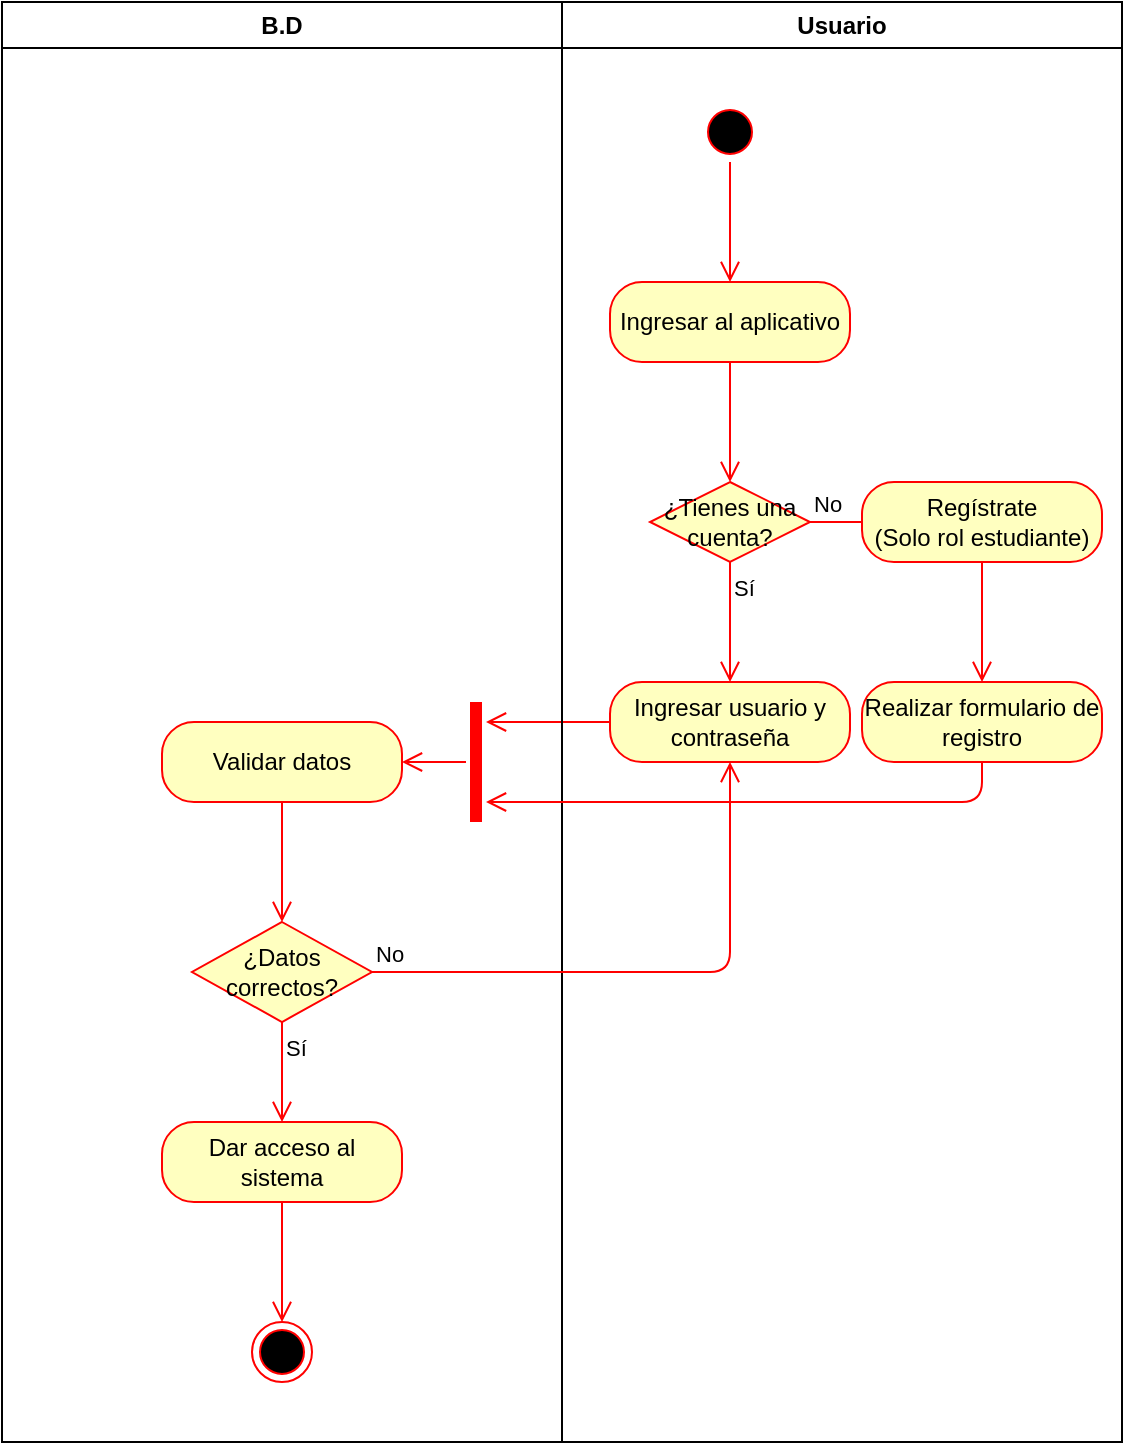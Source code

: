 <mxfile version="15.2.9" type="device" pages="3"><diagram id="512YaVCOr5hp1mdivb_A" name="Inicio de sesión"><mxGraphModel dx="694" dy="825" grid="1" gridSize="10" guides="1" tooltips="1" connect="1" arrows="1" fold="1" page="1" pageScale="1" pageWidth="827" pageHeight="1169" math="0" shadow="0"><root><mxCell id="0"/><mxCell id="1" parent="0"/><mxCell id="JD4V0S5bUHblqm5_zRs--7" value="Ingresar al aplicativo" style="rounded=1;whiteSpace=wrap;html=1;arcSize=40;fontColor=#000000;fillColor=#ffffc0;strokeColor=#ff0000;" vertex="1" parent="1"><mxGeometry x="424" y="220" width="120" height="40" as="geometry"/></mxCell><mxCell id="JD4V0S5bUHblqm5_zRs--8" value="" style="edgeStyle=orthogonalEdgeStyle;html=1;verticalAlign=bottom;endArrow=open;endSize=8;strokeColor=#ff0000;" edge="1" source="JD4V0S5bUHblqm5_zRs--7" parent="1"><mxGeometry relative="1" as="geometry"><mxPoint x="484" y="320" as="targetPoint"/></mxGeometry></mxCell><mxCell id="JD4V0S5bUHblqm5_zRs--13" value="" style="ellipse;html=1;shape=startState;fillColor=#000000;strokeColor=#ff0000;" vertex="1" parent="1"><mxGeometry x="469" y="130" width="30" height="30" as="geometry"/></mxCell><mxCell id="JD4V0S5bUHblqm5_zRs--14" value="" style="edgeStyle=orthogonalEdgeStyle;html=1;verticalAlign=bottom;endArrow=open;endSize=8;strokeColor=#ff0000;" edge="1" source="JD4V0S5bUHblqm5_zRs--13" parent="1"><mxGeometry relative="1" as="geometry"><mxPoint x="484" y="220" as="targetPoint"/></mxGeometry></mxCell><mxCell id="JD4V0S5bUHblqm5_zRs--15" value="¿Tienes una cuenta?" style="rhombus;whiteSpace=wrap;html=1;fillColor=#ffffc0;strokeColor=#ff0000;" vertex="1" parent="1"><mxGeometry x="444" y="320" width="80" height="40" as="geometry"/></mxCell><mxCell id="JD4V0S5bUHblqm5_zRs--16" value="No" style="edgeStyle=orthogonalEdgeStyle;html=1;align=left;verticalAlign=bottom;endArrow=open;endSize=8;strokeColor=#ff0000;" edge="1" source="JD4V0S5bUHblqm5_zRs--15" parent="1"><mxGeometry x="-1" relative="1" as="geometry"><mxPoint x="560" y="340" as="targetPoint"/></mxGeometry></mxCell><mxCell id="JD4V0S5bUHblqm5_zRs--17" value="Sí" style="edgeStyle=orthogonalEdgeStyle;html=1;align=left;verticalAlign=top;endArrow=open;endSize=8;strokeColor=#ff0000;" edge="1" source="JD4V0S5bUHblqm5_zRs--15" parent="1"><mxGeometry x="-1" relative="1" as="geometry"><mxPoint x="484" y="420" as="targetPoint"/></mxGeometry></mxCell><mxCell id="JD4V0S5bUHblqm5_zRs--20" value="Ingresar usuario y contraseña" style="rounded=1;whiteSpace=wrap;html=1;arcSize=40;fontColor=#000000;fillColor=#ffffc0;strokeColor=#ff0000;" vertex="1" parent="1"><mxGeometry x="424" y="420" width="120" height="40" as="geometry"/></mxCell><mxCell id="JD4V0S5bUHblqm5_zRs--21" value="" style="edgeStyle=orthogonalEdgeStyle;html=1;verticalAlign=bottom;endArrow=open;endSize=8;strokeColor=#ff0000;exitX=0;exitY=0.5;exitDx=0;exitDy=0;" edge="1" source="JD4V0S5bUHblqm5_zRs--20" parent="1"><mxGeometry relative="1" as="geometry"><mxPoint x="362" y="440" as="targetPoint"/><mxPoint x="416" y="440" as="sourcePoint"/><Array as="points"/></mxGeometry></mxCell><mxCell id="JD4V0S5bUHblqm5_zRs--27" value="Usuario" style="swimlane;whiteSpace=wrap" vertex="1" parent="1"><mxGeometry x="400" y="80" width="280" height="720" as="geometry"/></mxCell><mxCell id="JD4V0S5bUHblqm5_zRs--43" value="Realizar formulario de registro" style="rounded=1;whiteSpace=wrap;html=1;arcSize=40;fontColor=#000000;fillColor=#ffffc0;strokeColor=#ff0000;" vertex="1" parent="JD4V0S5bUHblqm5_zRs--27"><mxGeometry x="150" y="340" width="120" height="40" as="geometry"/></mxCell><mxCell id="JD4V0S5bUHblqm5_zRs--18" value="Regístrate&lt;br&gt;(Solo rol estudiante)" style="rounded=1;whiteSpace=wrap;html=1;arcSize=40;fontColor=#000000;fillColor=#ffffc0;strokeColor=#ff0000;" vertex="1" parent="JD4V0S5bUHblqm5_zRs--27"><mxGeometry x="150" y="240" width="120" height="40" as="geometry"/></mxCell><mxCell id="JD4V0S5bUHblqm5_zRs--19" value="" style="edgeStyle=orthogonalEdgeStyle;html=1;verticalAlign=bottom;endArrow=open;endSize=8;strokeColor=#ff0000;" edge="1" source="JD4V0S5bUHblqm5_zRs--18" parent="JD4V0S5bUHblqm5_zRs--27" target="JD4V0S5bUHblqm5_zRs--43"><mxGeometry relative="1" as="geometry"><mxPoint x="220" y="340" as="targetPoint"/><Array as="points"/></mxGeometry></mxCell><mxCell id="JD4V0S5bUHblqm5_zRs--36" value="B.D" style="swimlane;whiteSpace=wrap" vertex="1" parent="1"><mxGeometry x="120" y="80" width="280" height="720" as="geometry"/></mxCell><mxCell id="JD4V0S5bUHblqm5_zRs--22" value="Validar datos" style="rounded=1;whiteSpace=wrap;html=1;arcSize=40;fontColor=#000000;fillColor=#ffffc0;strokeColor=#ff0000;" vertex="1" parent="JD4V0S5bUHblqm5_zRs--36"><mxGeometry x="80" y="360" width="120" height="40" as="geometry"/></mxCell><mxCell id="JD4V0S5bUHblqm5_zRs--23" value="" style="edgeStyle=orthogonalEdgeStyle;html=1;verticalAlign=bottom;endArrow=open;endSize=8;strokeColor=#ff0000;" edge="1" source="JD4V0S5bUHblqm5_zRs--22" parent="JD4V0S5bUHblqm5_zRs--36"><mxGeometry relative="1" as="geometry"><mxPoint x="140" y="460" as="targetPoint"/></mxGeometry></mxCell><mxCell id="JD4V0S5bUHblqm5_zRs--40" value="Dar acceso al sistema" style="rounded=1;whiteSpace=wrap;html=1;arcSize=40;fontColor=#000000;fillColor=#ffffc0;strokeColor=#ff0000;" vertex="1" parent="JD4V0S5bUHblqm5_zRs--36"><mxGeometry x="80" y="560" width="120" height="40" as="geometry"/></mxCell><mxCell id="JD4V0S5bUHblqm5_zRs--41" value="" style="edgeStyle=orthogonalEdgeStyle;html=1;verticalAlign=bottom;endArrow=open;endSize=8;strokeColor=#ff0000;" edge="1" source="JD4V0S5bUHblqm5_zRs--40" parent="JD4V0S5bUHblqm5_zRs--36"><mxGeometry relative="1" as="geometry"><mxPoint x="140" y="660" as="targetPoint"/></mxGeometry></mxCell><mxCell id="JD4V0S5bUHblqm5_zRs--42" value="" style="ellipse;html=1;shape=endState;fillColor=#000000;strokeColor=#ff0000;" vertex="1" parent="JD4V0S5bUHblqm5_zRs--36"><mxGeometry x="125" y="660" width="30" height="30" as="geometry"/></mxCell><mxCell id="JD4V0S5bUHblqm5_zRs--50" value="¿Datos correctos?" style="rhombus;whiteSpace=wrap;html=1;fillColor=#ffffc0;strokeColor=#ff0000;" vertex="1" parent="JD4V0S5bUHblqm5_zRs--36"><mxGeometry x="95" y="460" width="90" height="50" as="geometry"/></mxCell><mxCell id="JD4V0S5bUHblqm5_zRs--52" value="Sí" style="edgeStyle=orthogonalEdgeStyle;html=1;align=left;verticalAlign=top;endArrow=open;endSize=8;strokeColor=#ff0000;entryX=0.5;entryY=0;entryDx=0;entryDy=0;" edge="1" parent="JD4V0S5bUHblqm5_zRs--36" source="JD4V0S5bUHblqm5_zRs--50" target="JD4V0S5bUHblqm5_zRs--40"><mxGeometry x="-1" relative="1" as="geometry"><mxPoint x="135" y="560" as="targetPoint"/></mxGeometry></mxCell><mxCell id="JD4V0S5bUHblqm5_zRs--56" value="" style="edgeStyle=orthogonalEdgeStyle;html=1;verticalAlign=bottom;endArrow=open;endSize=8;strokeColor=#ff0000;entryX=1;entryY=0.5;entryDx=0;entryDy=0;" edge="1" source="JD4V0S5bUHblqm5_zRs--55" parent="JD4V0S5bUHblqm5_zRs--36" target="JD4V0S5bUHblqm5_zRs--22"><mxGeometry relative="1" as="geometry"><mxPoint x="220" y="330" as="targetPoint"/></mxGeometry></mxCell><mxCell id="JD4V0S5bUHblqm5_zRs--55" value="" style="shape=line;html=1;strokeWidth=6;strokeColor=#ff0000;fillColor=#FFFFFF;direction=north;" vertex="1" parent="JD4V0S5bUHblqm5_zRs--36"><mxGeometry x="232" y="350" width="10" height="60" as="geometry"/></mxCell><mxCell id="JD4V0S5bUHblqm5_zRs--51" value="No" style="edgeStyle=orthogonalEdgeStyle;html=1;align=left;verticalAlign=bottom;endArrow=open;endSize=8;strokeColor=#ff0000;" edge="1" parent="1" source="JD4V0S5bUHblqm5_zRs--50" target="JD4V0S5bUHblqm5_zRs--20"><mxGeometry x="-1" relative="1" as="geometry"><mxPoint x="479" y="460" as="targetPoint"/></mxGeometry></mxCell><mxCell id="JD4V0S5bUHblqm5_zRs--44" value="" style="edgeStyle=orthogonalEdgeStyle;html=1;verticalAlign=bottom;endArrow=open;endSize=8;strokeColor=#ff0000;exitX=0.5;exitY=1;exitDx=0;exitDy=0;" edge="1" source="JD4V0S5bUHblqm5_zRs--43" parent="1"><mxGeometry relative="1" as="geometry"><mxPoint x="362" y="480" as="targetPoint"/><mxPoint x="601.941" y="460" as="sourcePoint"/><Array as="points"><mxPoint x="610" y="480"/></Array></mxGeometry></mxCell></root></mxGraphModel></diagram><diagram id="IO4G1YkcjPXbvFlEpPRW" name="Modificar datos"><mxGraphModel dx="590" dy="701" grid="1" gridSize="10" guides="1" tooltips="1" connect="1" arrows="1" fold="1" page="1" pageScale="1" pageWidth="827" pageHeight="1169" math="0" shadow="0"><root><mxCell id="L8wgyeSS43B4aaHy-9Is-0"/><mxCell id="L8wgyeSS43B4aaHy-9Is-1" parent="L8wgyeSS43B4aaHy-9Is-0"/><mxCell id="TLYefcTj3oukqqI290Xc-0" value="B.D" style="swimlane;whiteSpace=wrap" vertex="1" parent="L8wgyeSS43B4aaHy-9Is-1"><mxGeometry x="40" y="80" width="320" height="640" as="geometry"/></mxCell><mxCell id="TLYefcTj3oukqqI290Xc-11" value="Guardar datos" style="rounded=1;whiteSpace=wrap;html=1;arcSize=40;fontColor=#000000;fillColor=#ffffc0;strokeColor=#ff0000;" vertex="1" parent="TLYefcTj3oukqqI290Xc-0"><mxGeometry x="80" y="465" width="120" height="40" as="geometry"/></mxCell><mxCell id="TLYefcTj3oukqqI290Xc-12" value="" style="edgeStyle=orthogonalEdgeStyle;html=1;verticalAlign=bottom;endArrow=open;endSize=8;strokeColor=#ff0000;exitX=0.5;exitY=1;exitDx=0;exitDy=0;" edge="1" source="TLYefcTj3oukqqI290Xc-11" parent="TLYefcTj3oukqqI290Xc-0"><mxGeometry relative="1" as="geometry"><mxPoint x="140" y="570" as="targetPoint"/><mxPoint x="140" y="530" as="sourcePoint"/></mxGeometry></mxCell><mxCell id="TLYefcTj3oukqqI290Xc-13" value="" style="ellipse;html=1;shape=endState;fillColor=#000000;strokeColor=#ff0000;" vertex="1" parent="TLYefcTj3oukqqI290Xc-0"><mxGeometry x="125" y="570" width="30" height="30" as="geometry"/></mxCell><mxCell id="TLYefcTj3oukqqI290Xc-31" value="" style="shape=line;html=1;strokeWidth=6;strokeColor=#ff0000;fillColor=#FFFFFF;direction=south;" vertex="1" parent="TLYefcTj3oukqqI290Xc-0"><mxGeometry x="240" y="470" width="10" height="80" as="geometry"/></mxCell><mxCell id="TLYefcTj3oukqqI290Xc-32" value="" style="edgeStyle=orthogonalEdgeStyle;html=1;verticalAlign=bottom;endArrow=open;endSize=8;strokeColor=#ff0000;entryX=1;entryY=0.5;entryDx=0;entryDy=0;" edge="1" source="TLYefcTj3oukqqI290Xc-31" parent="TLYefcTj3oukqqI290Xc-0" target="TLYefcTj3oukqqI290Xc-11"><mxGeometry relative="1" as="geometry"><mxPoint x="320" y="610" as="targetPoint"/><Array as="points"><mxPoint x="230" y="485"/><mxPoint x="230" y="485"/></Array></mxGeometry></mxCell><mxCell id="TLYefcTj3oukqqI290Xc-33" value="" style="shape=line;html=1;strokeWidth=6;strokeColor=#ff0000;fillColor=#FFFFFF;direction=south;" vertex="1" parent="TLYefcTj3oukqqI290Xc-0"><mxGeometry x="240" y="270" width="10" height="60" as="geometry"/></mxCell><mxCell id="TLYefcTj3oukqqI290Xc-35" value="" style="edgeStyle=orthogonalEdgeStyle;html=1;verticalAlign=bottom;endArrow=open;endSize=8;strokeColor=#ff0000;exitX=0.5;exitY=0;exitDx=0;exitDy=0;" edge="1" parent="TLYefcTj3oukqqI290Xc-0" source="TLYefcTj3oukqqI290Xc-11" target="TLYefcTj3oukqqI290Xc-33"><mxGeometry relative="1" as="geometry"><mxPoint x="240" y="300" as="targetPoint"/><mxPoint x="150" y="515" as="sourcePoint"/><Array as="points"><mxPoint x="140" y="300"/></Array></mxGeometry></mxCell><mxCell id="TLYefcTj3oukqqI290Xc-4" value="Estudiantes" style="swimlane;whiteSpace=wrap;startSize=23;" vertex="1" parent="L8wgyeSS43B4aaHy-9Is-1"><mxGeometry x="360" y="80" width="280" height="640" as="geometry"/></mxCell><mxCell id="20zDrVNytLh08wFUk0cW-0" value="" style="ellipse;html=1;shape=startState;fillColor=#000000;strokeColor=#ff0000;" vertex="1" parent="TLYefcTj3oukqqI290Xc-4"><mxGeometry x="125" y="50" width="30" height="30" as="geometry"/></mxCell><mxCell id="20zDrVNytLh08wFUk0cW-1" value="" style="edgeStyle=orthogonalEdgeStyle;html=1;verticalAlign=bottom;endArrow=open;endSize=8;strokeColor=#ff0000;" edge="1" source="20zDrVNytLh08wFUk0cW-0" parent="TLYefcTj3oukqqI290Xc-4"><mxGeometry relative="1" as="geometry"><mxPoint x="140" y="120" as="targetPoint"/></mxGeometry></mxCell><mxCell id="20zDrVNytLh08wFUk0cW-2" value="Iniciar sesión desde el rol estudiante" style="rounded=1;whiteSpace=wrap;html=1;arcSize=40;fontColor=#000000;fillColor=#ffffc0;strokeColor=#ff0000;" vertex="1" parent="TLYefcTj3oukqqI290Xc-4"><mxGeometry x="80" y="220" width="120" height="40" as="geometry"/></mxCell><mxCell id="20zDrVNytLh08wFUk0cW-3" value="" style="edgeStyle=orthogonalEdgeStyle;html=1;verticalAlign=bottom;endArrow=open;endSize=8;strokeColor=#ff0000;" edge="1" source="20zDrVNytLh08wFUk0cW-2" parent="TLYefcTj3oukqqI290Xc-4"><mxGeometry relative="1" as="geometry"><mxPoint x="140" y="300" as="targetPoint"/></mxGeometry></mxCell><mxCell id="20zDrVNytLh08wFUk0cW-6" value="Entrar a la pestaña &quot;Ver perfil&quot;" style="rounded=1;whiteSpace=wrap;html=1;arcSize=40;fontColor=#000000;fillColor=#ffffc0;strokeColor=#ff0000;" vertex="1" parent="TLYefcTj3oukqqI290Xc-4"><mxGeometry x="80" y="300" width="120" height="40" as="geometry"/></mxCell><mxCell id="20zDrVNytLh08wFUk0cW-7" value="" style="edgeStyle=orthogonalEdgeStyle;html=1;verticalAlign=bottom;endArrow=open;endSize=8;strokeColor=#ff0000;entryX=0.5;entryY=0;entryDx=0;entryDy=0;" edge="1" source="20zDrVNytLh08wFUk0cW-6" parent="TLYefcTj3oukqqI290Xc-4" target="20zDrVNytLh08wFUk0cW-8"><mxGeometry relative="1" as="geometry"><mxPoint x="140" y="440" as="targetPoint"/></mxGeometry></mxCell><mxCell id="20zDrVNytLh08wFUk0cW-8" value="Buscar opción&amp;nbsp; &quot;Editar datos&quot;" style="rounded=1;whiteSpace=wrap;html=1;arcSize=40;fontColor=#000000;fillColor=#ffffc0;strokeColor=#ff0000;" vertex="1" parent="TLYefcTj3oukqqI290Xc-4"><mxGeometry x="80" y="380" width="120" height="40" as="geometry"/></mxCell><mxCell id="TLYefcTj3oukqqI290Xc-6" value="¿Cuál es tu rol?" style="rhombus;whiteSpace=wrap;html=1;fillColor=#ffffc0;strokeColor=#ff0000;" vertex="1" parent="TLYefcTj3oukqqI290Xc-4"><mxGeometry x="95" y="120" width="90" height="60" as="geometry"/></mxCell><mxCell id="TLYefcTj3oukqqI290Xc-7" value="Profesor" style="edgeStyle=orthogonalEdgeStyle;html=1;align=left;verticalAlign=bottom;endArrow=open;endSize=8;strokeColor=#ff0000;" edge="1" source="TLYefcTj3oukqqI290Xc-6" parent="TLYefcTj3oukqqI290Xc-4"><mxGeometry x="-0.715" y="4" relative="1" as="geometry"><mxPoint x="360" y="151" as="targetPoint"/><mxPoint as="offset"/></mxGeometry></mxCell><mxCell id="TLYefcTj3oukqqI290Xc-8" value="Estudiante" style="edgeStyle=orthogonalEdgeStyle;html=1;align=left;verticalAlign=top;endArrow=open;endSize=8;strokeColor=#ff0000;entryX=0.5;entryY=0;entryDx=0;entryDy=0;" edge="1" source="TLYefcTj3oukqqI290Xc-6" parent="TLYefcTj3oukqqI290Xc-4" target="20zDrVNytLh08wFUk0cW-2"><mxGeometry x="-1" relative="1" as="geometry"><mxPoint x="140" y="260" as="targetPoint"/><Array as="points"/></mxGeometry></mxCell><mxCell id="NWD6PBmPkwgkl4V4VAf3-0" value="Modificar datos" style="rounded=1;whiteSpace=wrap;html=1;arcSize=40;fontColor=#000000;fillColor=#ffffc0;strokeColor=#ff0000;" vertex="1" parent="TLYefcTj3oukqqI290Xc-4"><mxGeometry x="80" y="464.5" width="120" height="40" as="geometry"/></mxCell><mxCell id="TLYefcTj3oukqqI290Xc-22" value="" style="edgeStyle=orthogonalEdgeStyle;html=1;verticalAlign=bottom;endArrow=open;endSize=8;strokeColor=#ff0000;entryX=0.5;entryY=0;entryDx=0;entryDy=0;exitX=0.5;exitY=1;exitDx=0;exitDy=0;" edge="1" parent="TLYefcTj3oukqqI290Xc-4" source="20zDrVNytLh08wFUk0cW-8" target="NWD6PBmPkwgkl4V4VAf3-0"><mxGeometry relative="1" as="geometry"><mxPoint x="160" y="400" as="targetPoint"/><mxPoint x="160" y="360" as="sourcePoint"/></mxGeometry></mxCell><mxCell id="TLYefcTj3oukqqI290Xc-5" value="Admin" style="swimlane;whiteSpace=wrap" vertex="1" parent="L8wgyeSS43B4aaHy-9Is-1"><mxGeometry x="640" y="80" width="280" height="640" as="geometry"/></mxCell><mxCell id="TLYefcTj3oukqqI290Xc-9" value="Iniciar sesión desde el rol administrador" style="rounded=1;whiteSpace=wrap;html=1;arcSize=40;fontColor=#000000;fillColor=#ffffc0;strokeColor=#ff0000;" vertex="1" parent="TLYefcTj3oukqqI290Xc-5"><mxGeometry x="80" y="130" width="120" height="40" as="geometry"/></mxCell><mxCell id="TLYefcTj3oukqqI290Xc-10" value="" style="edgeStyle=orthogonalEdgeStyle;html=1;verticalAlign=bottom;endArrow=open;endSize=8;strokeColor=#ff0000;" edge="1" source="TLYefcTj3oukqqI290Xc-9" parent="TLYefcTj3oukqqI290Xc-5" target="TLYefcTj3oukqqI290Xc-14"><mxGeometry relative="1" as="geometry"><mxPoint x="140" y="230" as="targetPoint"/></mxGeometry></mxCell><mxCell id="TLYefcTj3oukqqI290Xc-14" value="Entrar a la pestaña &quot;Gestionar&quot;" style="rounded=1;whiteSpace=wrap;html=1;arcSize=40;fontColor=#000000;fillColor=#ffffc0;strokeColor=#ff0000;" vertex="1" parent="TLYefcTj3oukqqI290Xc-5"><mxGeometry x="80" y="220" width="120" height="40" as="geometry"/></mxCell><mxCell id="TLYefcTj3oukqqI290Xc-15" value="" style="edgeStyle=orthogonalEdgeStyle;html=1;verticalAlign=bottom;endArrow=open;endSize=8;strokeColor=#ff0000;" edge="1" source="TLYefcTj3oukqqI290Xc-14" parent="TLYefcTj3oukqqI290Xc-5"><mxGeometry relative="1" as="geometry"><mxPoint x="140" y="300" as="targetPoint"/></mxGeometry></mxCell><mxCell id="TLYefcTj3oukqqI290Xc-25" value="Buscar opción &lt;br&gt;&quot;Editar datos de profesor&quot;" style="rounded=1;whiteSpace=wrap;html=1;arcSize=40;fontColor=#000000;fillColor=#ffffc0;strokeColor=#ff0000;" vertex="1" parent="TLYefcTj3oukqqI290Xc-5"><mxGeometry x="80" y="300" width="120" height="40" as="geometry"/></mxCell><mxCell id="TLYefcTj3oukqqI290Xc-26" value="" style="edgeStyle=orthogonalEdgeStyle;html=1;verticalAlign=bottom;endArrow=open;endSize=8;strokeColor=#ff0000;" edge="1" source="TLYefcTj3oukqqI290Xc-25" parent="TLYefcTj3oukqqI290Xc-5"><mxGeometry relative="1" as="geometry"><mxPoint x="140" y="380" as="targetPoint"/></mxGeometry></mxCell><mxCell id="TLYefcTj3oukqqI290Xc-27" value="Seleccionar al profesor/ra" style="rounded=1;whiteSpace=wrap;html=1;arcSize=40;fontColor=#000000;fillColor=#ffffc0;strokeColor=#ff0000;" vertex="1" parent="TLYefcTj3oukqqI290Xc-5"><mxGeometry x="80" y="380" width="120" height="40" as="geometry"/></mxCell><mxCell id="TLYefcTj3oukqqI290Xc-28" value="" style="edgeStyle=orthogonalEdgeStyle;html=1;verticalAlign=bottom;endArrow=open;endSize=8;strokeColor=#ff0000;entryX=0.5;entryY=0;entryDx=0;entryDy=0;" edge="1" source="TLYefcTj3oukqqI290Xc-27" parent="TLYefcTj3oukqqI290Xc-5" target="TLYefcTj3oukqqI290Xc-29"><mxGeometry relative="1" as="geometry"><mxPoint x="140" y="480" as="targetPoint"/></mxGeometry></mxCell><mxCell id="TLYefcTj3oukqqI290Xc-29" value="Modificar datos" style="rounded=1;whiteSpace=wrap;html=1;arcSize=40;fontColor=#000000;fillColor=#ffffc0;strokeColor=#ff0000;" vertex="1" parent="TLYefcTj3oukqqI290Xc-5"><mxGeometry x="80" y="464.5" width="120" height="40" as="geometry"/></mxCell><mxCell id="TLYefcTj3oukqqI290Xc-30" value="" style="edgeStyle=orthogonalEdgeStyle;html=1;verticalAlign=bottom;endArrow=open;endSize=8;strokeColor=#ff0000;" edge="1" source="TLYefcTj3oukqqI290Xc-29" parent="TLYefcTj3oukqqI290Xc-5"><mxGeometry relative="1" as="geometry"><mxPoint x="-350" y="540" as="targetPoint"/><Array as="points"><mxPoint x="140" y="540"/></Array></mxGeometry></mxCell><mxCell id="TLYefcTj3oukqqI290Xc-36" value="" style="edgeStyle=orthogonalEdgeStyle;html=1;verticalAlign=bottom;endArrow=open;endSize=8;strokeColor=#ff0000;entryX=0;entryY=0.5;entryDx=0;entryDy=0;" edge="1" parent="L8wgyeSS43B4aaHy-9Is-1" source="TLYefcTj3oukqqI290Xc-33" target="20zDrVNytLh08wFUk0cW-6"><mxGeometry relative="1" as="geometry"><mxPoint x="320" y="380" as="targetPoint"/><mxPoint x="230" y="555" as="sourcePoint"/><Array as="points"><mxPoint x="360" y="400"/><mxPoint x="360" y="400"/></Array></mxGeometry></mxCell><mxCell id="TLYefcTj3oukqqI290Xc-37" value="" style="edgeStyle=orthogonalEdgeStyle;html=1;verticalAlign=bottom;endArrow=open;endSize=8;strokeColor=#ff0000;entryX=0;entryY=0.5;entryDx=0;entryDy=0;" edge="1" parent="L8wgyeSS43B4aaHy-9Is-1" source="TLYefcTj3oukqqI290Xc-33" target="TLYefcTj3oukqqI290Xc-14"><mxGeometry relative="1" as="geometry"><mxPoint x="450" y="410" as="targetPoint"/><mxPoint x="340" y="440" as="sourcePoint"/><Array as="points"><mxPoint x="680" y="360"/><mxPoint x="680" y="320"/></Array></mxGeometry></mxCell><mxCell id="0bWFXx22qe4WDMsywTl3-0" value="" style="edgeStyle=orthogonalEdgeStyle;html=1;verticalAlign=bottom;endArrow=open;endSize=8;strokeColor=#ff0000;" edge="1" parent="L8wgyeSS43B4aaHy-9Is-1" source="NWD6PBmPkwgkl4V4VAf3-0"><mxGeometry relative="1" as="geometry"><mxPoint x="290" y="564" as="targetPoint"/><mxPoint x="290" y="575" as="sourcePoint"/><Array as="points"><mxPoint x="365" y="564"/><mxPoint x="290" y="564"/></Array></mxGeometry></mxCell></root></mxGraphModel></diagram><diagram id="rsHHiHC-qeNeEPXWXDdi" name="Agregar amigos"><mxGraphModel dx="694" dy="825" grid="1" gridSize="10" guides="1" tooltips="1" connect="1" arrows="1" fold="1" page="1" pageScale="1" pageWidth="827" pageHeight="1169" math="0" shadow="0"><root><mxCell id="Gpw0HNLRh1zTZ1nr4wxh-0"/><mxCell id="Gpw0HNLRh1zTZ1nr4wxh-1" parent="Gpw0HNLRh1zTZ1nr4wxh-0"/><mxCell id="1TJUVJaX5weo3NIGrR92-0" value="B.D" style="swimlane;whiteSpace=wrap" vertex="1" parent="Gpw0HNLRh1zTZ1nr4wxh-1"><mxGeometry x="80" y="80" width="280" height="640" as="geometry"/></mxCell><mxCell id="9iwaseNzveL8Z3TCIpyg-6" value="Encontrar perfil amigo" style="rounded=1;whiteSpace=wrap;html=1;arcSize=40;fontColor=#000000;fillColor=#ffffc0;strokeColor=#ff0000;" vertex="1" parent="1TJUVJaX5weo3NIGrR92-0"><mxGeometry x="80" y="250" width="120" height="40" as="geometry"/></mxCell><mxCell id="9iwaseNzveL8Z3TCIpyg-15" value="Añadir a lista de amigos" style="rounded=1;whiteSpace=wrap;html=1;arcSize=40;fontColor=#000000;fillColor=#ffffc0;strokeColor=#ff0000;" vertex="1" parent="1TJUVJaX5weo3NIGrR92-0"><mxGeometry x="80.005" y="485" width="120" height="40" as="geometry"/></mxCell><mxCell id="Dp9cdpqUEn1dpFiAsHJd-0" value="" style="ellipse;html=1;shape=endState;fillColor=#000000;strokeColor=#ff0000;" vertex="1" parent="1TJUVJaX5weo3NIGrR92-0"><mxGeometry x="125" y="565" width="30" height="30" as="geometry"/></mxCell><mxCell id="Dp9cdpqUEn1dpFiAsHJd-3" value="" style="edgeStyle=orthogonalEdgeStyle;html=1;verticalAlign=bottom;endArrow=open;endSize=8;strokeColor=#ff0000;" edge="1" source="9iwaseNzveL8Z3TCIpyg-15" parent="1TJUVJaX5weo3NIGrR92-0" target="Dp9cdpqUEn1dpFiAsHJd-0"><mxGeometry relative="1" as="geometry"><mxPoint x="225" y="580" as="targetPoint"/><mxPoint x="225" y="520" as="sourcePoint"/></mxGeometry></mxCell><mxCell id="1TJUVJaX5weo3NIGrR92-10" value="ESTUDIANTE" style="swimlane;whiteSpace=wrap" vertex="1" parent="Gpw0HNLRh1zTZ1nr4wxh-1"><mxGeometry x="360" y="80" width="280" height="640" as="geometry"/></mxCell><mxCell id="9iwaseNzveL8Z3TCIpyg-0" value="" style="ellipse;html=1;shape=startState;fillColor=#000000;strokeColor=#ff0000;" vertex="1" parent="1TJUVJaX5weo3NIGrR92-10"><mxGeometry x="125" y="60" width="30" height="30" as="geometry"/></mxCell><mxCell id="9iwaseNzveL8Z3TCIpyg-1" value="" style="edgeStyle=orthogonalEdgeStyle;html=1;verticalAlign=bottom;endArrow=open;endSize=8;strokeColor=#ff0000;" edge="1" source="9iwaseNzveL8Z3TCIpyg-0" parent="1TJUVJaX5weo3NIGrR92-10"><mxGeometry relative="1" as="geometry"><mxPoint x="140" y="130" as="targetPoint"/></mxGeometry></mxCell><mxCell id="9iwaseNzveL8Z3TCIpyg-2" value="Iniciar sesión" style="rounded=1;whiteSpace=wrap;html=1;arcSize=40;fontColor=#000000;fillColor=#ffffc0;strokeColor=#ff0000;" vertex="1" parent="1TJUVJaX5weo3NIGrR92-10"><mxGeometry x="80" y="130" width="120" height="40" as="geometry"/></mxCell><mxCell id="9iwaseNzveL8Z3TCIpyg-4" value="Buscar perfil amigo" style="rounded=1;whiteSpace=wrap;html=1;arcSize=40;fontColor=#000000;fillColor=#ffffc0;strokeColor=#ff0000;" vertex="1" parent="1TJUVJaX5weo3NIGrR92-10"><mxGeometry x="80" y="210" width="120" height="40" as="geometry"/></mxCell><mxCell id="9iwaseNzveL8Z3TCIpyg-3" value="" style="edgeStyle=orthogonalEdgeStyle;html=1;verticalAlign=bottom;endArrow=open;endSize=8;strokeColor=#ff0000;" edge="1" source="9iwaseNzveL8Z3TCIpyg-2" parent="1TJUVJaX5weo3NIGrR92-10" target="9iwaseNzveL8Z3TCIpyg-4"><mxGeometry relative="1" as="geometry"><mxPoint x="140" y="210" as="targetPoint"/><Array as="points"><mxPoint x="140" y="210"/><mxPoint x="140" y="210"/></Array></mxGeometry></mxCell><mxCell id="9iwaseNzveL8Z3TCIpyg-8" value="Ver perfil amigo" style="rounded=1;whiteSpace=wrap;html=1;arcSize=40;fontColor=#000000;fillColor=#ffffc0;strokeColor=#ff0000;" vertex="1" parent="1TJUVJaX5weo3NIGrR92-10"><mxGeometry x="80" y="310" width="120" height="40" as="geometry"/></mxCell><mxCell id="9iwaseNzveL8Z3TCIpyg-10" value="Enviar solicitud de amistad" style="rounded=1;whiteSpace=wrap;html=1;arcSize=40;fontColor=#000000;fillColor=#ffffc0;strokeColor=#ff0000;" vertex="1" parent="1TJUVJaX5weo3NIGrR92-10"><mxGeometry x="80" y="400" width="120" height="40" as="geometry"/></mxCell><mxCell id="9iwaseNzveL8Z3TCIpyg-9" value="" style="edgeStyle=orthogonalEdgeStyle;html=1;verticalAlign=bottom;endArrow=open;endSize=8;strokeColor=#ff0000;" edge="1" source="9iwaseNzveL8Z3TCIpyg-8" parent="1TJUVJaX5weo3NIGrR92-10" target="9iwaseNzveL8Z3TCIpyg-10"><mxGeometry relative="1" as="geometry"><mxPoint x="140" y="440" as="targetPoint"/></mxGeometry></mxCell><mxCell id="1TJUVJaX5weo3NIGrR92-11" value="AMIGO" style="swimlane;whiteSpace=wrap" vertex="1" parent="Gpw0HNLRh1zTZ1nr4wxh-1"><mxGeometry x="640" y="80" width="280" height="640" as="geometry"/></mxCell><mxCell id="9iwaseNzveL8Z3TCIpyg-12" value="" style="rhombus;whiteSpace=wrap;html=1;fillColor=#ffffc0;strokeColor=#ff0000;" vertex="1" parent="1TJUVJaX5weo3NIGrR92-11"><mxGeometry x="100" y="485" width="80" height="40" as="geometry"/></mxCell><mxCell id="9iwaseNzveL8Z3TCIpyg-5" value="" style="edgeStyle=orthogonalEdgeStyle;html=1;verticalAlign=bottom;endArrow=open;endSize=8;strokeColor=#ff0000;" edge="1" source="9iwaseNzveL8Z3TCIpyg-4" parent="Gpw0HNLRh1zTZ1nr4wxh-1" target="9iwaseNzveL8Z3TCIpyg-6"><mxGeometry relative="1" as="geometry"><mxPoint x="330" y="320" as="targetPoint"/><Array as="points"><mxPoint x="500" y="350"/></Array></mxGeometry></mxCell><mxCell id="9iwaseNzveL8Z3TCIpyg-7" value="" style="edgeStyle=orthogonalEdgeStyle;html=1;verticalAlign=bottom;endArrow=open;endSize=8;strokeColor=#ff0000;" edge="1" source="9iwaseNzveL8Z3TCIpyg-6" parent="Gpw0HNLRh1zTZ1nr4wxh-1" target="9iwaseNzveL8Z3TCIpyg-8"><mxGeometry relative="1" as="geometry"><mxPoint x="510" y="430" as="targetPoint"/><Array as="points"><mxPoint x="220" y="410"/></Array></mxGeometry></mxCell><mxCell id="9iwaseNzveL8Z3TCIpyg-11" value="" style="edgeStyle=orthogonalEdgeStyle;html=1;verticalAlign=bottom;endArrow=open;endSize=8;strokeColor=#ff0000;entryX=0.5;entryY=0;entryDx=0;entryDy=0;" edge="1" source="9iwaseNzveL8Z3TCIpyg-10" parent="Gpw0HNLRh1zTZ1nr4wxh-1" target="9iwaseNzveL8Z3TCIpyg-12"><mxGeometry relative="1" as="geometry"><mxPoint x="500" y="620" as="targetPoint"/><Array as="points"><mxPoint x="500" y="540"/><mxPoint x="780" y="540"/></Array></mxGeometry></mxCell><mxCell id="9iwaseNzveL8Z3TCIpyg-14" value="Aceptar solicitud" style="edgeStyle=orthogonalEdgeStyle;html=1;align=left;verticalAlign=top;endArrow=open;endSize=8;strokeColor=#ff0000;exitX=0;exitY=0.5;exitDx=0;exitDy=0;" edge="1" source="9iwaseNzveL8Z3TCIpyg-12" parent="Gpw0HNLRh1zTZ1nr4wxh-1" target="9iwaseNzveL8Z3TCIpyg-15"><mxGeometry x="0.261" y="-25" relative="1" as="geometry"><mxPoint x="239.305" y="640" as="targetPoint"/><Array as="points"><mxPoint x="200" y="585"/></Array><mxPoint as="offset"/></mxGeometry></mxCell><mxCell id="9iwaseNzveL8Z3TCIpyg-13" value="Rechazar solicitud" style="edgeStyle=orthogonalEdgeStyle;html=1;align=left;verticalAlign=bottom;endArrow=open;endSize=8;strokeColor=#ff0000;exitX=0.5;exitY=1;exitDx=0;exitDy=0;" edge="1" source="9iwaseNzveL8Z3TCIpyg-12" parent="Gpw0HNLRh1zTZ1nr4wxh-1" target="Dp9cdpqUEn1dpFiAsHJd-0"><mxGeometry x="0.283" relative="1" as="geometry"><mxPoint x="330" y="700" as="targetPoint"/><Array as="points"><mxPoint x="780" y="660"/></Array><mxPoint as="offset"/></mxGeometry></mxCell></root></mxGraphModel></diagram></mxfile>